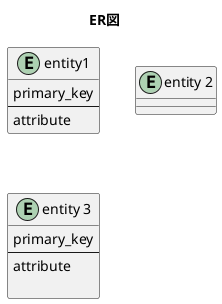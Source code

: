 @startuml
/' プレビュー: option + d '/
title ER図
entity entity1 {
  primary_key
  --
  attribute
}
entity "entity 2" as entity2 {

}

entity entity3 {
  primary_key
  --
  attribute
}
entity "entity 3" as entity3 {

}
@enduml